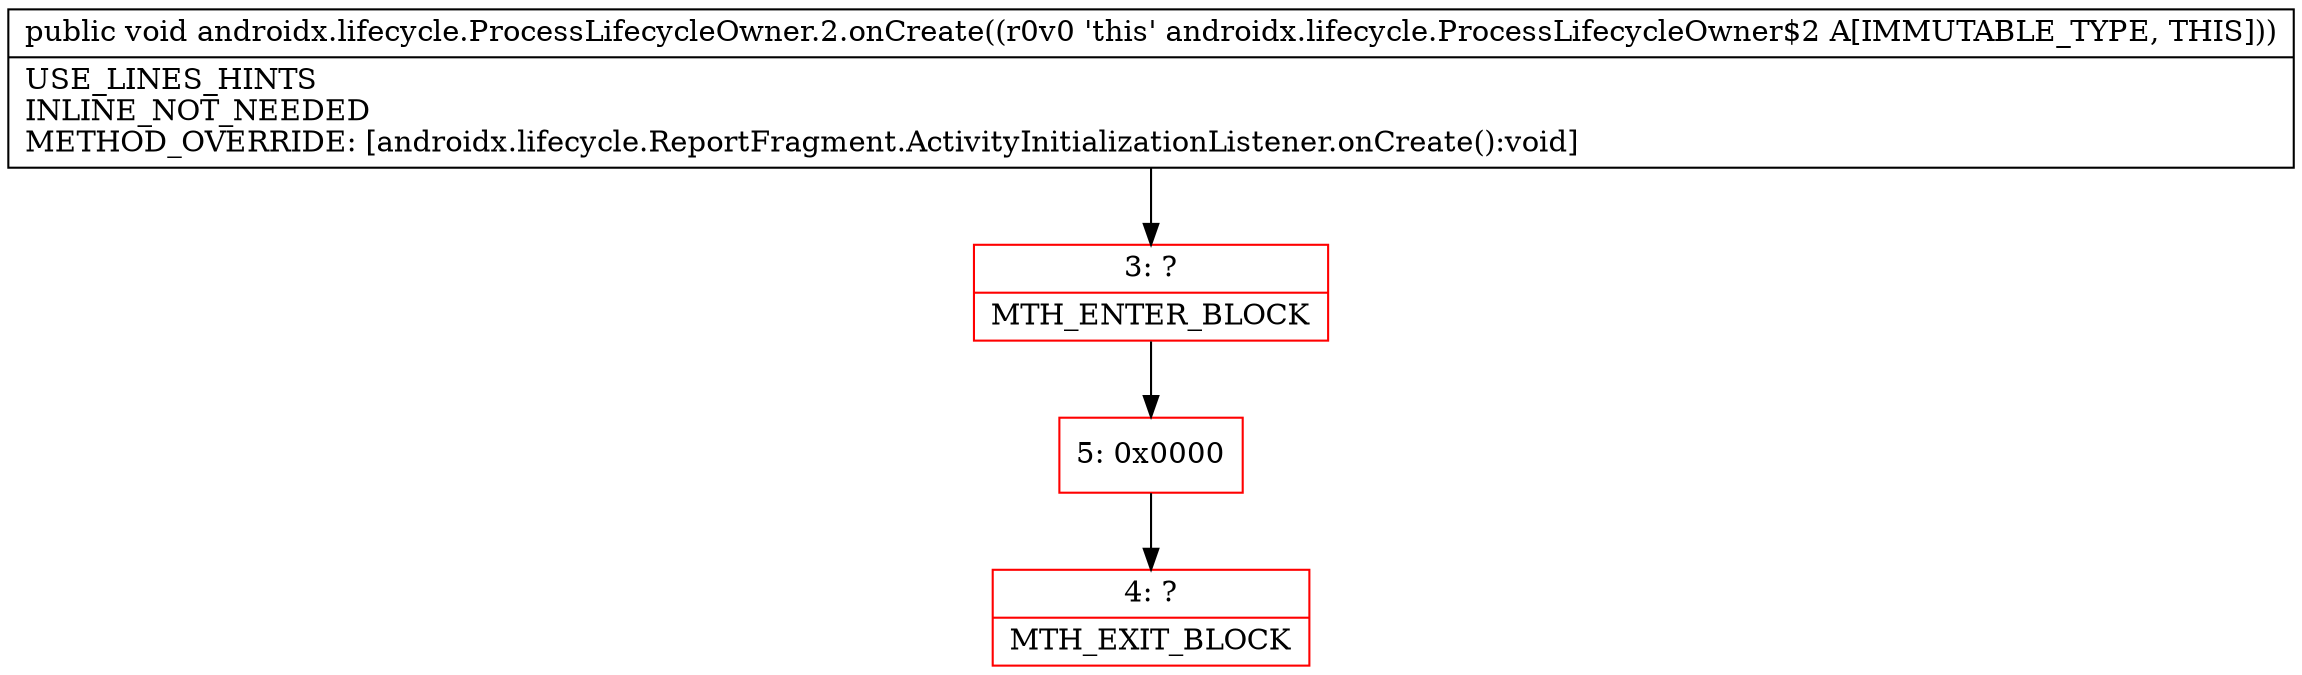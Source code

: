 digraph "CFG forandroidx.lifecycle.ProcessLifecycleOwner.2.onCreate()V" {
subgraph cluster_Region_2024772838 {
label = "R(0)";
node [shape=record,color=blue];
}
Node_3 [shape=record,color=red,label="{3\:\ ?|MTH_ENTER_BLOCK\l}"];
Node_5 [shape=record,color=red,label="{5\:\ 0x0000}"];
Node_4 [shape=record,color=red,label="{4\:\ ?|MTH_EXIT_BLOCK\l}"];
MethodNode[shape=record,label="{public void androidx.lifecycle.ProcessLifecycleOwner.2.onCreate((r0v0 'this' androidx.lifecycle.ProcessLifecycleOwner$2 A[IMMUTABLE_TYPE, THIS]))  | USE_LINES_HINTS\lINLINE_NOT_NEEDED\lMETHOD_OVERRIDE: [androidx.lifecycle.ReportFragment.ActivityInitializationListener.onCreate():void]\l}"];
MethodNode -> Node_3;Node_3 -> Node_5;
Node_5 -> Node_4;
}

